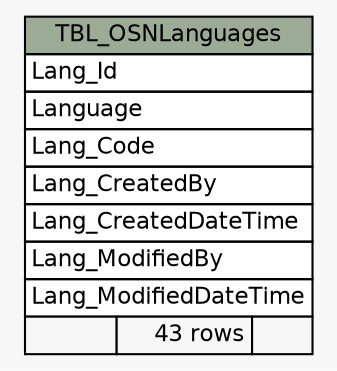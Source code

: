 // dot 2.38.0 on Windows 10 10.0
// SchemaSpy rev 590
digraph "TBL_OSNLanguages" {
  graph [
    rankdir="RL"
    bgcolor="#f7f7f7"
    nodesep="0.18"
    ranksep="0.46"
    fontname="Helvetica"
    fontsize="11"
  ];
  node [
    fontname="Helvetica"
    fontsize="11"
    shape="plaintext"
  ];
  edge [
    arrowsize="0.8"
  ];
  "TBL_OSNLanguages" [
    label=<
    <TABLE BORDER="0" CELLBORDER="1" CELLSPACING="0" BGCOLOR="#ffffff">
      <TR><TD COLSPAN="3" BGCOLOR="#9bab96" ALIGN="CENTER">TBL_OSNLanguages</TD></TR>
      <TR><TD PORT="Lang_Id" COLSPAN="3" ALIGN="LEFT">Lang_Id</TD></TR>
      <TR><TD PORT="Language" COLSPAN="3" ALIGN="LEFT">Language</TD></TR>
      <TR><TD PORT="Lang_Code" COLSPAN="3" ALIGN="LEFT">Lang_Code</TD></TR>
      <TR><TD PORT="Lang_CreatedBy" COLSPAN="3" ALIGN="LEFT">Lang_CreatedBy</TD></TR>
      <TR><TD PORT="Lang_CreatedDateTime" COLSPAN="3" ALIGN="LEFT">Lang_CreatedDateTime</TD></TR>
      <TR><TD PORT="Lang_ModifiedBy" COLSPAN="3" ALIGN="LEFT">Lang_ModifiedBy</TD></TR>
      <TR><TD PORT="Lang_ModifiedDateTime" COLSPAN="3" ALIGN="LEFT">Lang_ModifiedDateTime</TD></TR>
      <TR><TD ALIGN="LEFT" BGCOLOR="#f7f7f7">  </TD><TD ALIGN="RIGHT" BGCOLOR="#f7f7f7">43 rows</TD><TD ALIGN="RIGHT" BGCOLOR="#f7f7f7">  </TD></TR>
    </TABLE>>
    URL="tables/TBL_OSNLanguages.html"
    tooltip="TBL_OSNLanguages"
  ];
}

